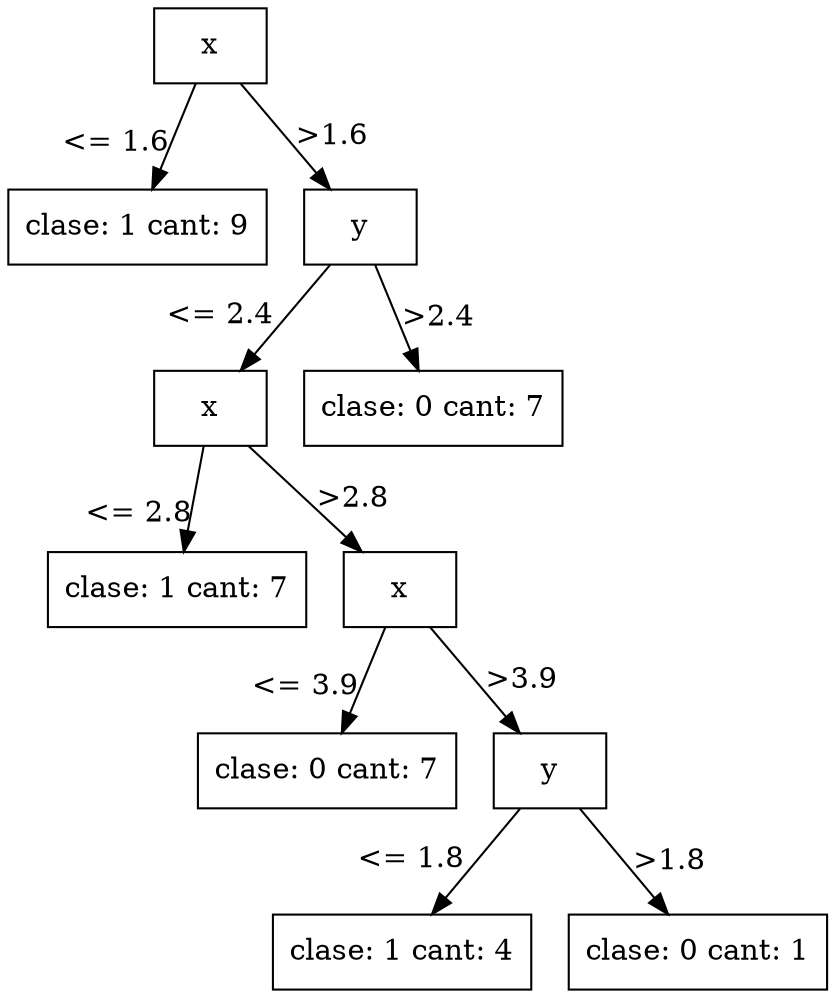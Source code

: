 digraph "mi arbol" {
	size=8.5
	node [shape=box]
	0 [label=x]
	0 -> 1 [headlabel="<= 1.6" labelangle=60 labeldistance=2.8]
	0 -> 2 [label=">1.6"]
	1 [label="clase: 1 cant: 9"]
	2 [label=y]
	2 -> 3 [headlabel="<= 2.4" labelangle=60 labeldistance=2.8]
	2 -> 10 [label=">2.4"]
	3 [label=x]
	3 -> 4 [headlabel="<= 2.8" labelangle=60 labeldistance=2.8]
	3 -> 5 [label=">2.8"]
	4 [label="clase: 1 cant: 7"]
	5 [label=x]
	5 -> 6 [headlabel="<= 3.9" labelangle=60 labeldistance=2.8]
	5 -> 7 [label=">3.9"]
	6 [label="clase: 0 cant: 7"]
	7 [label=y]
	7 -> 8 [headlabel="<= 1.8" labelangle=60 labeldistance=2.8]
	7 -> 9 [label=">1.8"]
	8 [label="clase: 1 cant: 4"]
	9 [label="clase: 0 cant: 1"]
	10 [label="clase: 0 cant: 7"]
}
